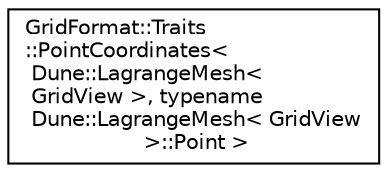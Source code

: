 digraph "Graphical Class Hierarchy"
{
 // LATEX_PDF_SIZE
  edge [fontname="Helvetica",fontsize="10",labelfontname="Helvetica",labelfontsize="10"];
  node [fontname="Helvetica",fontsize="10",shape=record];
  rankdir="LR";
  Node0 [label="GridFormat::Traits\l::PointCoordinates\<\l Dune::LagrangeMesh\<\l GridView \>, typename\l Dune::LagrangeMesh\< GridView\l \>::Point \>",height=0.2,width=0.4,color="black", fillcolor="white", style="filled",URL="$structGridFormat_1_1Traits_1_1PointCoordinates_3_01Dune_1_1LagrangeMesh_3_01GridView_01_4_00_01t69a4b621c1bdf8e06592817209d545c4.html",tooltip=" "];
}
